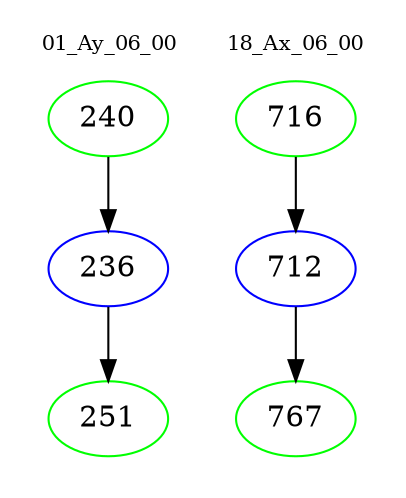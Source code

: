 digraph{
subgraph cluster_0 {
color = white
label = "01_Ay_06_00";
fontsize=10;
T0_240 [label="240", color="green"]
T0_240 -> T0_236 [color="black"]
T0_236 [label="236", color="blue"]
T0_236 -> T0_251 [color="black"]
T0_251 [label="251", color="green"]
}
subgraph cluster_1 {
color = white
label = "18_Ax_06_00";
fontsize=10;
T1_716 [label="716", color="green"]
T1_716 -> T1_712 [color="black"]
T1_712 [label="712", color="blue"]
T1_712 -> T1_767 [color="black"]
T1_767 [label="767", color="green"]
}
}
